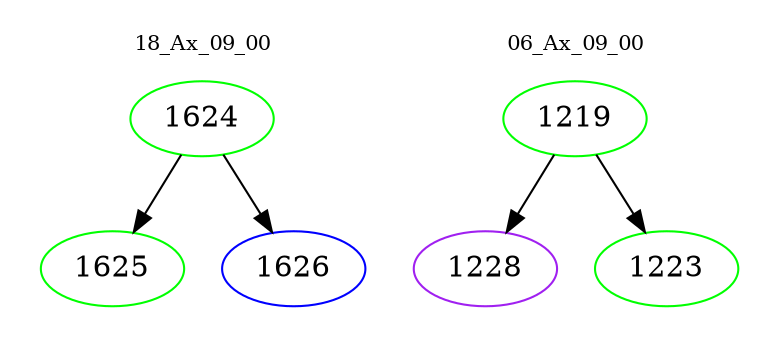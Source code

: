 digraph{
subgraph cluster_0 {
color = white
label = "18_Ax_09_00";
fontsize=10;
T0_1624 [label="1624", color="green"]
T0_1624 -> T0_1625 [color="black"]
T0_1625 [label="1625", color="green"]
T0_1624 -> T0_1626 [color="black"]
T0_1626 [label="1626", color="blue"]
}
subgraph cluster_1 {
color = white
label = "06_Ax_09_00";
fontsize=10;
T1_1219 [label="1219", color="green"]
T1_1219 -> T1_1228 [color="black"]
T1_1228 [label="1228", color="purple"]
T1_1219 -> T1_1223 [color="black"]
T1_1223 [label="1223", color="green"]
}
}
